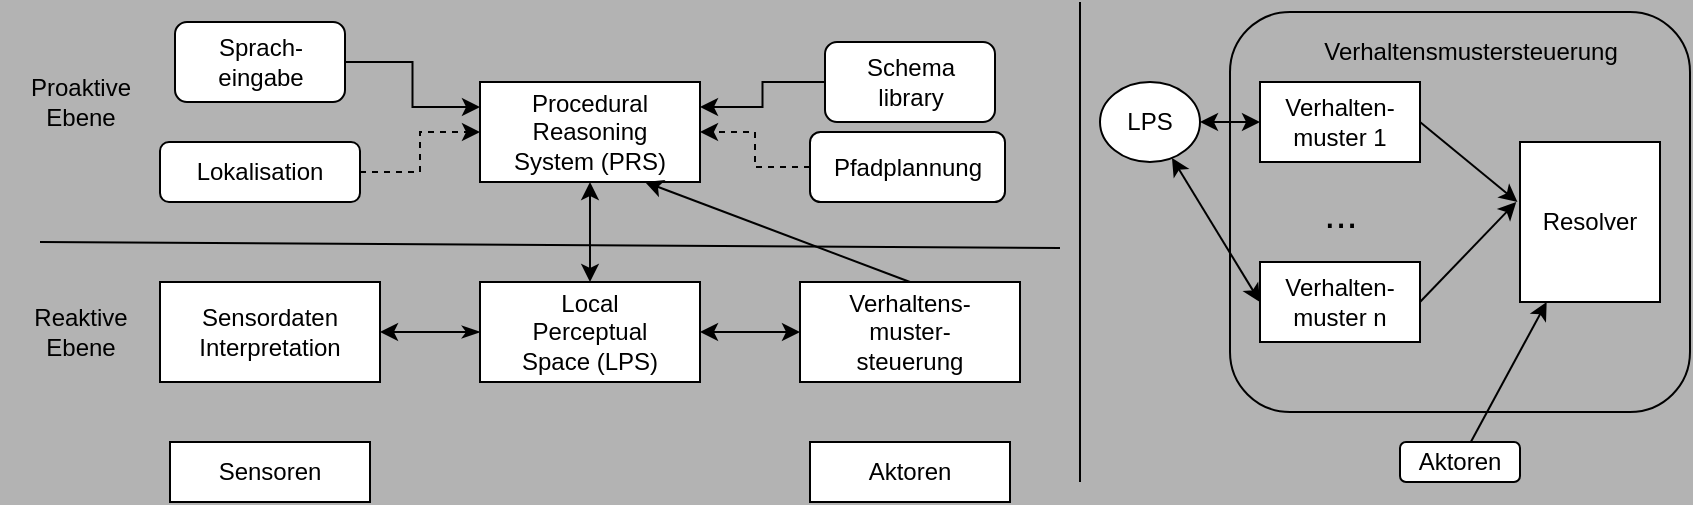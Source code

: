 <mxfile version="21.1.0" type="device">
  <diagram name="Page-1" id="fFZipymwrW8PYDlVfr0S">
    <mxGraphModel dx="1195" dy="663" grid="1" gridSize="10" guides="1" tooltips="1" connect="1" arrows="1" fold="1" page="1" pageScale="1" pageWidth="850" pageHeight="1100" background="#B3B3B3" math="0" shadow="0">
      <root>
        <mxCell id="0" />
        <mxCell id="1" parent="0" />
        <mxCell id="Ko6zxl36dRD5kMQxxC6X-1" value="&lt;div&gt;Sensordaten&lt;/div&gt;&lt;div&gt;Interpretation&lt;/div&gt;" style="rounded=0;whiteSpace=wrap;html=1;" vertex="1" parent="1">
          <mxGeometry x="80" y="150" width="110" height="50" as="geometry" />
        </mxCell>
        <mxCell id="Ko6zxl36dRD5kMQxxC6X-12" style="edgeStyle=orthogonalEdgeStyle;rounded=0;orthogonalLoop=1;jettySize=auto;html=1;startArrow=classicThin;startFill=1;" edge="1" parent="1" source="Ko6zxl36dRD5kMQxxC6X-2" target="Ko6zxl36dRD5kMQxxC6X-1">
          <mxGeometry relative="1" as="geometry" />
        </mxCell>
        <mxCell id="Ko6zxl36dRD5kMQxxC6X-22" style="edgeStyle=orthogonalEdgeStyle;rounded=0;orthogonalLoop=1;jettySize=auto;html=1;entryX=0.5;entryY=1;entryDx=0;entryDy=0;startArrow=classic;startFill=1;" edge="1" parent="1" source="Ko6zxl36dRD5kMQxxC6X-2" target="Ko6zxl36dRD5kMQxxC6X-5">
          <mxGeometry relative="1" as="geometry" />
        </mxCell>
        <mxCell id="Ko6zxl36dRD5kMQxxC6X-2" value="Local&lt;br&gt;Perceptual&lt;br&gt;Space (LPS)" style="rounded=0;whiteSpace=wrap;html=1;" vertex="1" parent="1">
          <mxGeometry x="240" y="150" width="110" height="50" as="geometry" />
        </mxCell>
        <mxCell id="Ko6zxl36dRD5kMQxxC6X-5" value="&lt;div&gt;Procedural&lt;/div&gt;&lt;div&gt;Reasoning&lt;br&gt;System (PRS)&lt;/div&gt;" style="rounded=0;whiteSpace=wrap;html=1;" vertex="1" parent="1">
          <mxGeometry x="240" y="50" width="110" height="50" as="geometry" />
        </mxCell>
        <mxCell id="Ko6zxl36dRD5kMQxxC6X-13" style="edgeStyle=orthogonalEdgeStyle;rounded=0;orthogonalLoop=1;jettySize=auto;html=1;entryX=1;entryY=0.5;entryDx=0;entryDy=0;startArrow=classic;startFill=1;" edge="1" parent="1" source="Ko6zxl36dRD5kMQxxC6X-6" target="Ko6zxl36dRD5kMQxxC6X-2">
          <mxGeometry relative="1" as="geometry" />
        </mxCell>
        <mxCell id="Ko6zxl36dRD5kMQxxC6X-23" style="rounded=0;orthogonalLoop=1;jettySize=auto;html=1;entryX=0.75;entryY=1;entryDx=0;entryDy=0;exitX=0.5;exitY=0;exitDx=0;exitDy=0;" edge="1" parent="1" source="Ko6zxl36dRD5kMQxxC6X-6" target="Ko6zxl36dRD5kMQxxC6X-5">
          <mxGeometry relative="1" as="geometry" />
        </mxCell>
        <mxCell id="Ko6zxl36dRD5kMQxxC6X-6" value="&lt;div&gt;Verhaltens-&lt;/div&gt;&lt;div&gt;muster-&lt;/div&gt;&lt;div&gt;steuerung&lt;br&gt;&lt;/div&gt;" style="rounded=0;whiteSpace=wrap;html=1;" vertex="1" parent="1">
          <mxGeometry x="400" y="150" width="110" height="50" as="geometry" />
        </mxCell>
        <mxCell id="Ko6zxl36dRD5kMQxxC6X-8" value="&lt;div&gt;Sensoren&lt;/div&gt;" style="rounded=0;whiteSpace=wrap;html=1;" vertex="1" parent="1">
          <mxGeometry x="85" y="230" width="100" height="30" as="geometry" />
        </mxCell>
        <mxCell id="Ko6zxl36dRD5kMQxxC6X-9" value="&lt;div&gt;Aktoren&lt;/div&gt;" style="rounded=0;whiteSpace=wrap;html=1;" vertex="1" parent="1">
          <mxGeometry x="405" y="230" width="100" height="30" as="geometry" />
        </mxCell>
        <mxCell id="Ko6zxl36dRD5kMQxxC6X-19" style="edgeStyle=orthogonalEdgeStyle;rounded=0;orthogonalLoop=1;jettySize=auto;html=1;entryX=1;entryY=0.25;entryDx=0;entryDy=0;" edge="1" parent="1" source="Ko6zxl36dRD5kMQxxC6X-14" target="Ko6zxl36dRD5kMQxxC6X-5">
          <mxGeometry relative="1" as="geometry" />
        </mxCell>
        <mxCell id="Ko6zxl36dRD5kMQxxC6X-14" value="&lt;div&gt;Schema&lt;/div&gt;&lt;div&gt;library&lt;br&gt;&lt;/div&gt;" style="rounded=1;whiteSpace=wrap;html=1;" vertex="1" parent="1">
          <mxGeometry x="412.5" y="30" width="85" height="40" as="geometry" />
        </mxCell>
        <mxCell id="Ko6zxl36dRD5kMQxxC6X-18" style="edgeStyle=orthogonalEdgeStyle;rounded=0;orthogonalLoop=1;jettySize=auto;html=1;entryX=0;entryY=0.25;entryDx=0;entryDy=0;" edge="1" parent="1" source="Ko6zxl36dRD5kMQxxC6X-15" target="Ko6zxl36dRD5kMQxxC6X-5">
          <mxGeometry relative="1" as="geometry" />
        </mxCell>
        <mxCell id="Ko6zxl36dRD5kMQxxC6X-15" value="&lt;div&gt;Sprach-&lt;/div&gt;&lt;div&gt;eingabe&lt;br&gt;&lt;/div&gt;" style="rounded=1;whiteSpace=wrap;html=1;" vertex="1" parent="1">
          <mxGeometry x="87.5" y="20" width="85" height="40" as="geometry" />
        </mxCell>
        <mxCell id="Ko6zxl36dRD5kMQxxC6X-17" style="edgeStyle=orthogonalEdgeStyle;rounded=0;orthogonalLoop=1;jettySize=auto;html=1;entryX=0;entryY=0.5;entryDx=0;entryDy=0;dashed=1;" edge="1" parent="1" source="Ko6zxl36dRD5kMQxxC6X-16" target="Ko6zxl36dRD5kMQxxC6X-5">
          <mxGeometry relative="1" as="geometry" />
        </mxCell>
        <mxCell id="Ko6zxl36dRD5kMQxxC6X-16" value="Lokalisation" style="rounded=1;whiteSpace=wrap;html=1;" vertex="1" parent="1">
          <mxGeometry x="80" y="80" width="100" height="30" as="geometry" />
        </mxCell>
        <mxCell id="Ko6zxl36dRD5kMQxxC6X-21" style="edgeStyle=orthogonalEdgeStyle;rounded=0;orthogonalLoop=1;jettySize=auto;html=1;dashed=1;" edge="1" parent="1" source="Ko6zxl36dRD5kMQxxC6X-20" target="Ko6zxl36dRD5kMQxxC6X-5">
          <mxGeometry relative="1" as="geometry" />
        </mxCell>
        <mxCell id="Ko6zxl36dRD5kMQxxC6X-20" value="&lt;div&gt;Pfadplannung&lt;/div&gt;" style="rounded=1;whiteSpace=wrap;html=1;" vertex="1" parent="1">
          <mxGeometry x="405" y="75" width="97.5" height="35" as="geometry" />
        </mxCell>
        <mxCell id="Ko6zxl36dRD5kMQxxC6X-24" value="" style="endArrow=none;html=1;rounded=0;" edge="1" parent="1">
          <mxGeometry width="50" height="50" relative="1" as="geometry">
            <mxPoint x="20" y="130" as="sourcePoint" />
            <mxPoint x="530" y="133" as="targetPoint" />
          </mxGeometry>
        </mxCell>
        <mxCell id="Ko6zxl36dRD5kMQxxC6X-25" value="&lt;div&gt;Proaktive&lt;/div&gt;&lt;div&gt;Ebene&lt;/div&gt;" style="text;html=1;align=center;verticalAlign=middle;resizable=0;points=[];autosize=1;strokeColor=none;fillColor=none;" vertex="1" parent="1">
          <mxGeometry y="40" width="80" height="40" as="geometry" />
        </mxCell>
        <mxCell id="Ko6zxl36dRD5kMQxxC6X-26" value="&lt;div&gt;Reaktive&lt;/div&gt;&lt;div&gt;Ebene&lt;br&gt;&lt;/div&gt;" style="text;html=1;align=center;verticalAlign=middle;resizable=0;points=[];autosize=1;strokeColor=none;fillColor=none;" vertex="1" parent="1">
          <mxGeometry y="155" width="80" height="40" as="geometry" />
        </mxCell>
        <mxCell id="Ko6zxl36dRD5kMQxxC6X-36" style="edgeStyle=orthogonalEdgeStyle;rounded=0;orthogonalLoop=1;jettySize=auto;html=1;entryX=0;entryY=0.5;entryDx=0;entryDy=0;startArrow=classic;startFill=1;" edge="1" parent="1" source="Ko6zxl36dRD5kMQxxC6X-27" target="Ko6zxl36dRD5kMQxxC6X-28">
          <mxGeometry relative="1" as="geometry" />
        </mxCell>
        <mxCell id="Ko6zxl36dRD5kMQxxC6X-37" style="rounded=0;orthogonalLoop=1;jettySize=auto;html=1;entryX=0;entryY=0.5;entryDx=0;entryDy=0;startArrow=classic;startFill=1;" edge="1" parent="1" source="Ko6zxl36dRD5kMQxxC6X-27" target="Ko6zxl36dRD5kMQxxC6X-29">
          <mxGeometry relative="1" as="geometry" />
        </mxCell>
        <mxCell id="Ko6zxl36dRD5kMQxxC6X-27" value="&lt;div&gt;LPS&lt;/div&gt;" style="ellipse;whiteSpace=wrap;html=1;" vertex="1" parent="1">
          <mxGeometry x="550" y="50" width="50" height="40" as="geometry" />
        </mxCell>
        <mxCell id="Ko6zxl36dRD5kMQxxC6X-38" style="rounded=0;orthogonalLoop=1;jettySize=auto;html=1;exitX=1;exitY=0.5;exitDx=0;exitDy=0;entryX=-0.018;entryY=0.375;entryDx=0;entryDy=0;entryPerimeter=0;startArrow=none;startFill=0;" edge="1" parent="1" source="Ko6zxl36dRD5kMQxxC6X-28" target="Ko6zxl36dRD5kMQxxC6X-31">
          <mxGeometry relative="1" as="geometry" />
        </mxCell>
        <mxCell id="Ko6zxl36dRD5kMQxxC6X-28" value="&lt;div&gt;Verhalten-&lt;/div&gt;&lt;div&gt;muster 1&lt;br&gt;&lt;/div&gt;" style="whiteSpace=wrap;html=1;" vertex="1" parent="1">
          <mxGeometry x="630" y="50" width="80" height="40" as="geometry" />
        </mxCell>
        <mxCell id="Ko6zxl36dRD5kMQxxC6X-39" style="rounded=0;orthogonalLoop=1;jettySize=auto;html=1;entryX=-0.027;entryY=0.375;entryDx=0;entryDy=0;exitX=1;exitY=0.5;exitDx=0;exitDy=0;entryPerimeter=0;startArrow=none;startFill=0;" edge="1" parent="1" source="Ko6zxl36dRD5kMQxxC6X-29" target="Ko6zxl36dRD5kMQxxC6X-31">
          <mxGeometry relative="1" as="geometry" />
        </mxCell>
        <mxCell id="Ko6zxl36dRD5kMQxxC6X-29" value="&lt;div&gt;Verhalten-&lt;/div&gt;&lt;div&gt;muster n&lt;br&gt;&lt;/div&gt;" style="whiteSpace=wrap;html=1;" vertex="1" parent="1">
          <mxGeometry x="630" y="140" width="80" height="40" as="geometry" />
        </mxCell>
        <mxCell id="Ko6zxl36dRD5kMQxxC6X-30" value="&lt;font style=&quot;font-size: 20px;&quot;&gt;...&lt;/font&gt;" style="text;html=1;align=center;verticalAlign=middle;resizable=0;points=[];autosize=1;strokeColor=none;fillColor=none;" vertex="1" parent="1">
          <mxGeometry x="650" y="95" width="40" height="40" as="geometry" />
        </mxCell>
        <mxCell id="Ko6zxl36dRD5kMQxxC6X-31" value="Resolver" style="whiteSpace=wrap;html=1;" vertex="1" parent="1">
          <mxGeometry x="760" y="80" width="70" height="80" as="geometry" />
        </mxCell>
        <mxCell id="Ko6zxl36dRD5kMQxxC6X-32" value="" style="endArrow=none;html=1;rounded=0;" edge="1" parent="1">
          <mxGeometry width="50" height="50" relative="1" as="geometry">
            <mxPoint x="540" y="250" as="sourcePoint" />
            <mxPoint x="540" y="10" as="targetPoint" />
          </mxGeometry>
        </mxCell>
        <mxCell id="Ko6zxl36dRD5kMQxxC6X-33" value="" style="rounded=1;whiteSpace=wrap;html=1;fillColor=none;" vertex="1" parent="1">
          <mxGeometry x="615" y="15" width="230" height="200" as="geometry" />
        </mxCell>
        <mxCell id="Ko6zxl36dRD5kMQxxC6X-34" value="Verhaltensmustersteuerung" style="text;html=1;align=center;verticalAlign=middle;resizable=0;points=[];autosize=1;strokeColor=none;fillColor=none;" vertex="1" parent="1">
          <mxGeometry x="640" y="20" width="190" height="30" as="geometry" />
        </mxCell>
        <mxCell id="Ko6zxl36dRD5kMQxxC6X-44" style="rounded=0;orthogonalLoop=1;jettySize=auto;html=1;" edge="1" parent="1" source="Ko6zxl36dRD5kMQxxC6X-43" target="Ko6zxl36dRD5kMQxxC6X-31">
          <mxGeometry relative="1" as="geometry" />
        </mxCell>
        <mxCell id="Ko6zxl36dRD5kMQxxC6X-43" value="Aktoren" style="rounded=1;whiteSpace=wrap;html=1;" vertex="1" parent="1">
          <mxGeometry x="700" y="230" width="60" height="20" as="geometry" />
        </mxCell>
      </root>
    </mxGraphModel>
  </diagram>
</mxfile>
